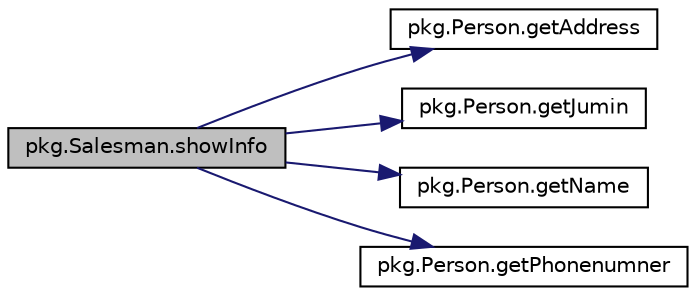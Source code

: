 digraph "pkg.Salesman.showInfo"
{
  edge [fontname="Helvetica",fontsize="10",labelfontname="Helvetica",labelfontsize="10"];
  node [fontname="Helvetica",fontsize="10",shape=record];
  rankdir="LR";
  Node1 [label="pkg.Salesman.showInfo",height=0.2,width=0.4,color="black", fillcolor="grey75", style="filled", fontcolor="black"];
  Node1 -> Node2 [color="midnightblue",fontsize="10",style="solid"];
  Node2 [label="pkg.Person.getAddress",height=0.2,width=0.4,color="black", fillcolor="white", style="filled",URL="$classpkg_1_1_person.html#a590b6e7e8f71c26f427bdbbd4594ffd1"];
  Node1 -> Node3 [color="midnightblue",fontsize="10",style="solid"];
  Node3 [label="pkg.Person.getJumin",height=0.2,width=0.4,color="black", fillcolor="white", style="filled",URL="$classpkg_1_1_person.html#aae5ac75c9dd518c4f88b2bcdb51c11d1"];
  Node1 -> Node4 [color="midnightblue",fontsize="10",style="solid"];
  Node4 [label="pkg.Person.getName",height=0.2,width=0.4,color="black", fillcolor="white", style="filled",URL="$classpkg_1_1_person.html#ab524891b4990ebc4792ee2b8ad7748df"];
  Node1 -> Node5 [color="midnightblue",fontsize="10",style="solid"];
  Node5 [label="pkg.Person.getPhonenumner",height=0.2,width=0.4,color="black", fillcolor="white", style="filled",URL="$classpkg_1_1_person.html#ad385ada4f1bfde67bbc9fbe8681277f0"];
}
